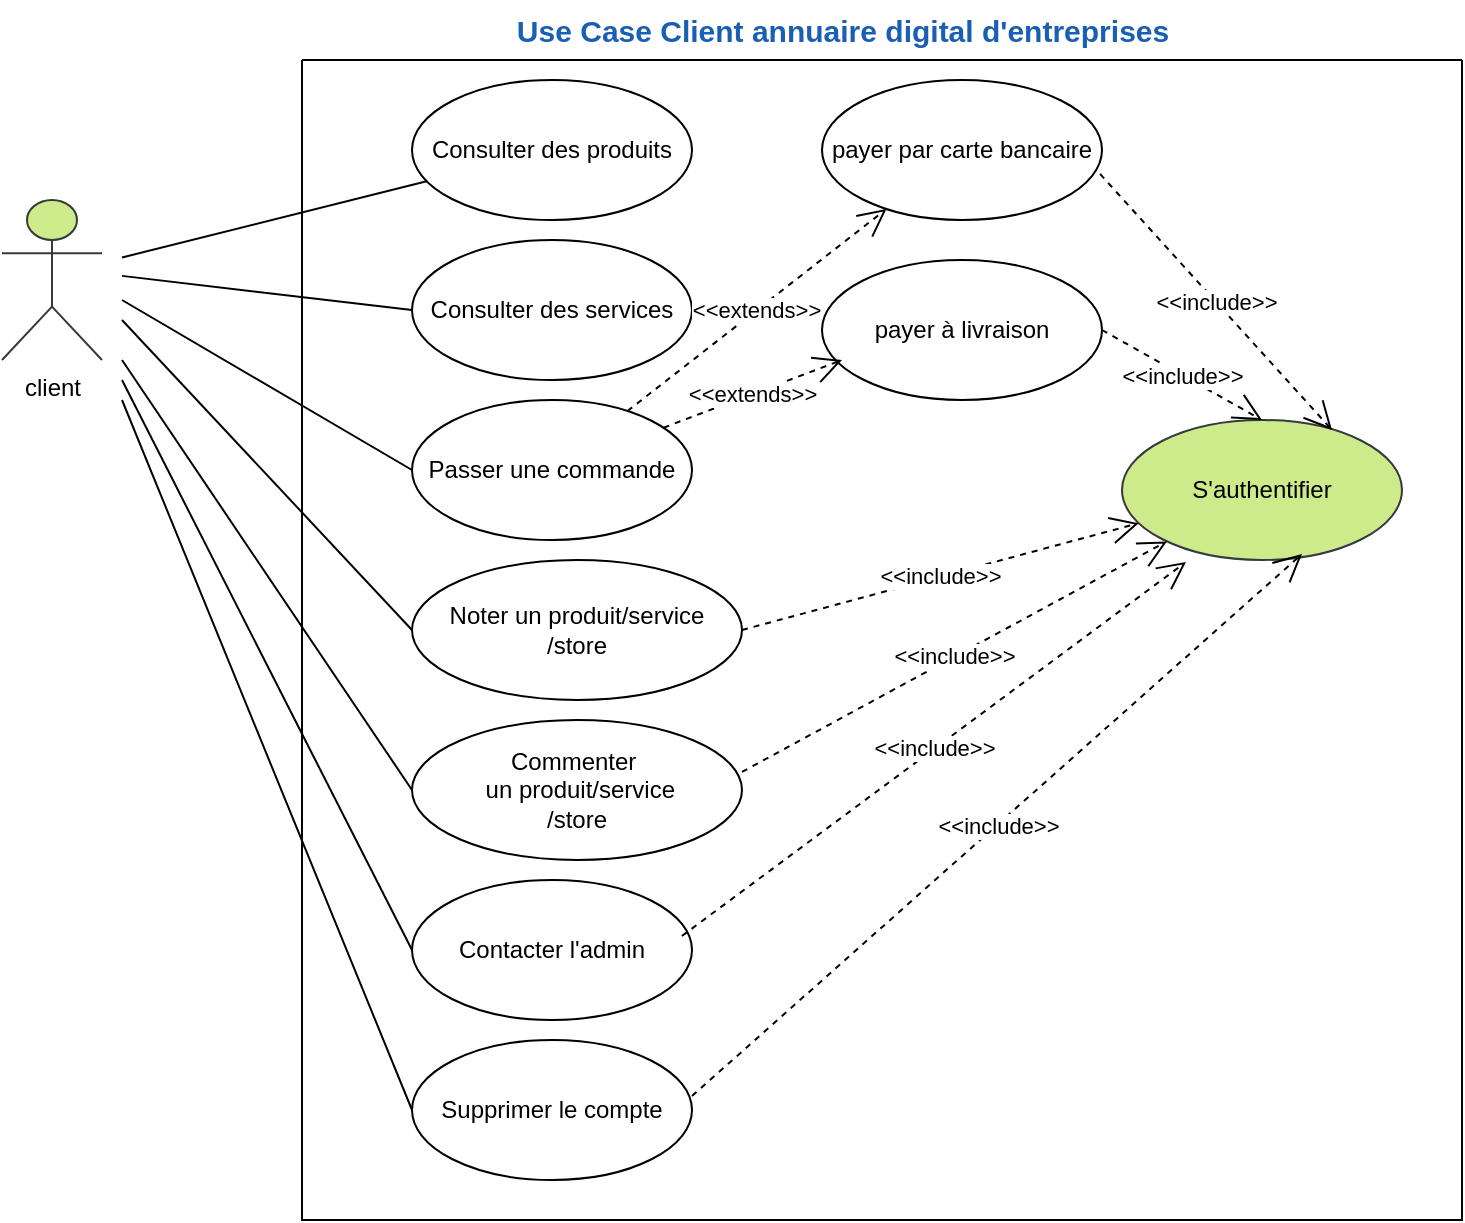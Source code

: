 <mxfile version="24.7.7">
  <diagram name="Page-1" id="fklojEo50Bu_ostIvduY">
    <mxGraphModel dx="989" dy="1723" grid="1" gridSize="10" guides="1" tooltips="1" connect="1" arrows="1" fold="1" page="1" pageScale="1" pageWidth="827" pageHeight="1169" math="0" shadow="0">
      <root>
        <mxCell id="0" />
        <mxCell id="1" parent="0" />
        <mxCell id="1s9Mzcpj6pY-UfdRcxoq-2" value="client" style="shape=umlActor;verticalLabelPosition=bottom;verticalAlign=top;html=1;outlineConnect=0;fillColor=#cdeb8b;strokeColor=#36393d;" parent="1" vertex="1">
          <mxGeometry x="40" y="80" width="50" height="80" as="geometry" />
        </mxCell>
        <mxCell id="1s9Mzcpj6pY-UfdRcxoq-4" value="" style="swimlane;startSize=0;" parent="1" vertex="1">
          <mxGeometry x="190" y="10" width="580" height="580" as="geometry" />
        </mxCell>
        <mxCell id="1s9Mzcpj6pY-UfdRcxoq-5" value="Consulter des produits" style="ellipse;whiteSpace=wrap;html=1;" parent="1s9Mzcpj6pY-UfdRcxoq-4" vertex="1">
          <mxGeometry x="55" y="10" width="140" height="70" as="geometry" />
        </mxCell>
        <mxCell id="1s9Mzcpj6pY-UfdRcxoq-6" value="Consulter des services" style="ellipse;whiteSpace=wrap;html=1;" parent="1s9Mzcpj6pY-UfdRcxoq-4" vertex="1">
          <mxGeometry x="55" y="90" width="140" height="70" as="geometry" />
        </mxCell>
        <mxCell id="1s9Mzcpj6pY-UfdRcxoq-7" value="Passer une commande" style="ellipse;whiteSpace=wrap;html=1;" parent="1s9Mzcpj6pY-UfdRcxoq-4" vertex="1">
          <mxGeometry x="55" y="170" width="140" height="70" as="geometry" />
        </mxCell>
        <mxCell id="1s9Mzcpj6pY-UfdRcxoq-8" value="Noter un produit/service&lt;br&gt;/store" style="ellipse;whiteSpace=wrap;html=1;" parent="1s9Mzcpj6pY-UfdRcxoq-4" vertex="1">
          <mxGeometry x="55" y="250" width="165" height="70" as="geometry" />
        </mxCell>
        <mxCell id="1s9Mzcpj6pY-UfdRcxoq-9" value="&lt;div&gt;Commenter&amp;nbsp;&lt;/div&gt;&lt;div&gt;&amp;nbsp;un produit/service&lt;/div&gt;/store" style="ellipse;whiteSpace=wrap;html=1;" parent="1s9Mzcpj6pY-UfdRcxoq-4" vertex="1">
          <mxGeometry x="55" y="330" width="165" height="70" as="geometry" />
        </mxCell>
        <mxCell id="1s9Mzcpj6pY-UfdRcxoq-10" value="Contacter l&#39;admin" style="ellipse;whiteSpace=wrap;html=1;" parent="1s9Mzcpj6pY-UfdRcxoq-4" vertex="1">
          <mxGeometry x="55" y="410" width="140" height="70" as="geometry" />
        </mxCell>
        <mxCell id="1s9Mzcpj6pY-UfdRcxoq-11" value="Supprimer le compte" style="ellipse;whiteSpace=wrap;html=1;" parent="1s9Mzcpj6pY-UfdRcxoq-4" vertex="1">
          <mxGeometry x="55" y="490" width="140" height="70" as="geometry" />
        </mxCell>
        <mxCell id="1s9Mzcpj6pY-UfdRcxoq-12" value="S&#39;authentifier" style="ellipse;whiteSpace=wrap;html=1;fillColor=#cdeb8b;strokeColor=#36393d;" parent="1s9Mzcpj6pY-UfdRcxoq-4" vertex="1">
          <mxGeometry x="410" y="180" width="140" height="70" as="geometry" />
        </mxCell>
        <mxCell id="1s9Mzcpj6pY-UfdRcxoq-13" value="&amp;lt;&amp;lt;include&amp;gt;&amp;gt;" style="endArrow=open;endSize=12;dashed=1;html=1;rounded=0;exitX=1;exitY=0.5;exitDx=0;exitDy=0;" parent="1s9Mzcpj6pY-UfdRcxoq-4" source="1s9Mzcpj6pY-UfdRcxoq-8" target="1s9Mzcpj6pY-UfdRcxoq-12" edge="1">
          <mxGeometry width="160" relative="1" as="geometry">
            <mxPoint x="235" y="71.89" as="sourcePoint" />
            <mxPoint x="454.578" y="178.113" as="targetPoint" />
          </mxGeometry>
        </mxCell>
        <mxCell id="1s9Mzcpj6pY-UfdRcxoq-15" value="&amp;lt;&amp;lt;include&amp;gt;&amp;gt;" style="endArrow=open;endSize=12;dashed=1;html=1;rounded=0;exitX=1;exitY=0.371;exitDx=0;exitDy=0;exitPerimeter=0;" parent="1s9Mzcpj6pY-UfdRcxoq-4" source="1s9Mzcpj6pY-UfdRcxoq-9" target="1s9Mzcpj6pY-UfdRcxoq-12" edge="1">
          <mxGeometry width="160" relative="1" as="geometry">
            <mxPoint x="190" y="350" as="sourcePoint" />
            <mxPoint x="390" y="466.5" as="targetPoint" />
          </mxGeometry>
        </mxCell>
        <mxCell id="1s9Mzcpj6pY-UfdRcxoq-16" value="&amp;lt;&amp;lt;include&amp;gt;&amp;gt;" style="endArrow=open;endSize=12;dashed=1;html=1;rounded=0;exitX=1;exitY=0.4;exitDx=0;exitDy=0;exitPerimeter=0;entryX=0.643;entryY=0.957;entryDx=0;entryDy=0;entryPerimeter=0;" parent="1s9Mzcpj6pY-UfdRcxoq-4" source="1s9Mzcpj6pY-UfdRcxoq-11" target="1s9Mzcpj6pY-UfdRcxoq-12" edge="1">
          <mxGeometry width="160" relative="1" as="geometry">
            <mxPoint x="170" y="522" as="sourcePoint" />
            <mxPoint x="384" y="290" as="targetPoint" />
          </mxGeometry>
        </mxCell>
        <mxCell id="tHASsSHhuQ-y8YBgm8is-2" value="payer par carte bancaire" style="ellipse;whiteSpace=wrap;html=1;" parent="1s9Mzcpj6pY-UfdRcxoq-4" vertex="1">
          <mxGeometry x="260" y="10" width="140" height="70" as="geometry" />
        </mxCell>
        <mxCell id="tHASsSHhuQ-y8YBgm8is-4" value="&amp;lt;&amp;lt;include&amp;gt;&amp;gt;" style="endArrow=open;endSize=12;dashed=1;html=1;rounded=0;exitX=0.993;exitY=0.671;exitDx=0;exitDy=0;exitPerimeter=0;entryX=0.75;entryY=0.071;entryDx=0;entryDy=0;entryPerimeter=0;" parent="1s9Mzcpj6pY-UfdRcxoq-4" source="tHASsSHhuQ-y8YBgm8is-2" target="1s9Mzcpj6pY-UfdRcxoq-12" edge="1">
          <mxGeometry width="160" relative="1" as="geometry">
            <mxPoint x="204" y="209" as="sourcePoint" />
            <mxPoint x="381" y="192" as="targetPoint" />
          </mxGeometry>
        </mxCell>
        <mxCell id="tHASsSHhuQ-y8YBgm8is-6" value="&amp;lt;&amp;lt;extends&amp;gt;&amp;gt;" style="endArrow=open;endSize=12;dashed=1;html=1;rounded=0;" parent="1s9Mzcpj6pY-UfdRcxoq-4" source="1s9Mzcpj6pY-UfdRcxoq-7" target="tHASsSHhuQ-y8YBgm8is-2" edge="1">
          <mxGeometry width="160" relative="1" as="geometry">
            <mxPoint x="150" y="187" as="sourcePoint" />
            <mxPoint x="327" y="170" as="targetPoint" />
          </mxGeometry>
        </mxCell>
        <mxCell id="tHASsSHhuQ-y8YBgm8is-7" value="payer à livraison" style="ellipse;whiteSpace=wrap;html=1;" parent="1s9Mzcpj6pY-UfdRcxoq-4" vertex="1">
          <mxGeometry x="260" y="100" width="140" height="70" as="geometry" />
        </mxCell>
        <mxCell id="tHASsSHhuQ-y8YBgm8is-9" value="&amp;lt;&amp;lt;extends&amp;gt;&amp;gt;" style="endArrow=open;endSize=12;dashed=1;html=1;rounded=0;" parent="1s9Mzcpj6pY-UfdRcxoq-4" source="1s9Mzcpj6pY-UfdRcxoq-7" edge="1">
          <mxGeometry width="160" relative="1" as="geometry">
            <mxPoint x="200" y="230" as="sourcePoint" />
            <mxPoint x="270" y="150" as="targetPoint" />
          </mxGeometry>
        </mxCell>
        <mxCell id="tHASsSHhuQ-y8YBgm8is-11" value="&amp;lt;&amp;lt;include&amp;gt;&amp;gt;" style="endArrow=open;endSize=12;dashed=1;html=1;rounded=0;entryX=0.5;entryY=0;entryDx=0;entryDy=0;exitX=1;exitY=0.5;exitDx=0;exitDy=0;" parent="1s9Mzcpj6pY-UfdRcxoq-4" source="tHASsSHhuQ-y8YBgm8is-7" target="1s9Mzcpj6pY-UfdRcxoq-12" edge="1">
          <mxGeometry width="160" relative="1" as="geometry">
            <mxPoint x="360" y="122" as="sourcePoint" />
            <mxPoint x="486" y="250" as="targetPoint" />
          </mxGeometry>
        </mxCell>
        <mxCell id="1s9Mzcpj6pY-UfdRcxoq-18" value="" style="endArrow=none;html=1;rounded=0;entryX=0;entryY=0.5;entryDx=0;entryDy=0;" parent="1" target="1s9Mzcpj6pY-UfdRcxoq-6" edge="1">
          <mxGeometry relative="1" as="geometry">
            <mxPoint x="100" y="117.941" as="sourcePoint" />
            <mxPoint x="257" y="102" as="targetPoint" />
          </mxGeometry>
        </mxCell>
        <mxCell id="1s9Mzcpj6pY-UfdRcxoq-19" value="" style="endArrow=none;html=1;rounded=0;entryX=0;entryY=0.5;entryDx=0;entryDy=0;" parent="1" target="1s9Mzcpj6pY-UfdRcxoq-7" edge="1">
          <mxGeometry relative="1" as="geometry">
            <mxPoint x="100" y="130" as="sourcePoint" />
            <mxPoint x="267" y="112" as="targetPoint" />
          </mxGeometry>
        </mxCell>
        <mxCell id="1s9Mzcpj6pY-UfdRcxoq-20" value="" style="endArrow=none;html=1;rounded=0;entryX=0;entryY=0.5;entryDx=0;entryDy=0;" parent="1" target="1s9Mzcpj6pY-UfdRcxoq-8" edge="1">
          <mxGeometry relative="1" as="geometry">
            <mxPoint x="100" y="140" as="sourcePoint" />
            <mxPoint x="277" y="122" as="targetPoint" />
          </mxGeometry>
        </mxCell>
        <mxCell id="1s9Mzcpj6pY-UfdRcxoq-21" value="" style="endArrow=none;html=1;rounded=0;entryX=0;entryY=0.5;entryDx=0;entryDy=0;" parent="1" target="1s9Mzcpj6pY-UfdRcxoq-9" edge="1">
          <mxGeometry relative="1" as="geometry">
            <mxPoint x="100" y="160" as="sourcePoint" />
            <mxPoint x="235" y="345" as="targetPoint" />
          </mxGeometry>
        </mxCell>
        <mxCell id="1s9Mzcpj6pY-UfdRcxoq-22" value="" style="endArrow=none;html=1;rounded=0;entryX=0;entryY=0.5;entryDx=0;entryDy=0;" parent="1" target="1s9Mzcpj6pY-UfdRcxoq-10" edge="1">
          <mxGeometry relative="1" as="geometry">
            <mxPoint x="100" y="170" as="sourcePoint" />
            <mxPoint x="255" y="415" as="targetPoint" />
          </mxGeometry>
        </mxCell>
        <mxCell id="1s9Mzcpj6pY-UfdRcxoq-23" value="" style="endArrow=none;html=1;rounded=0;" parent="1" target="1s9Mzcpj6pY-UfdRcxoq-5" edge="1">
          <mxGeometry relative="1" as="geometry">
            <mxPoint x="100" y="108.75" as="sourcePoint" />
            <mxPoint x="240" y="110" as="targetPoint" />
          </mxGeometry>
        </mxCell>
        <mxCell id="1s9Mzcpj6pY-UfdRcxoq-24" value="&lt;b&gt;&lt;font style=&quot;font-size: 15px;&quot; color=&quot;#1a5fb4&quot;&gt;Use Case Client annuaire digital d&#39;entreprises&lt;/font&gt;&lt;/b&gt;" style="text;html=1;align=center;verticalAlign=middle;resizable=0;points=[];autosize=1;strokeColor=none;fillColor=none;" parent="1" vertex="1">
          <mxGeometry x="285" y="-20" width="350" height="30" as="geometry" />
        </mxCell>
        <mxCell id="tHASsSHhuQ-y8YBgm8is-1" value="" style="endArrow=none;html=1;rounded=0;entryX=0;entryY=0.5;entryDx=0;entryDy=0;" parent="1" target="1s9Mzcpj6pY-UfdRcxoq-11" edge="1">
          <mxGeometry relative="1" as="geometry">
            <mxPoint x="100" y="180" as="sourcePoint" />
            <mxPoint x="255" y="465" as="targetPoint" />
          </mxGeometry>
        </mxCell>
        <mxCell id="BJ8kD2auI6B-1hflzSCD-1" value="&amp;lt;&amp;lt;include&amp;gt;&amp;gt;" style="endArrow=open;endSize=12;dashed=1;html=1;rounded=0;exitX=0.964;exitY=0.4;exitDx=0;exitDy=0;exitPerimeter=0;" parent="1" source="1s9Mzcpj6pY-UfdRcxoq-10" edge="1">
          <mxGeometry width="160" relative="1" as="geometry">
            <mxPoint x="420" y="376" as="sourcePoint" />
            <mxPoint x="632" y="261" as="targetPoint" />
          </mxGeometry>
        </mxCell>
      </root>
    </mxGraphModel>
  </diagram>
</mxfile>
